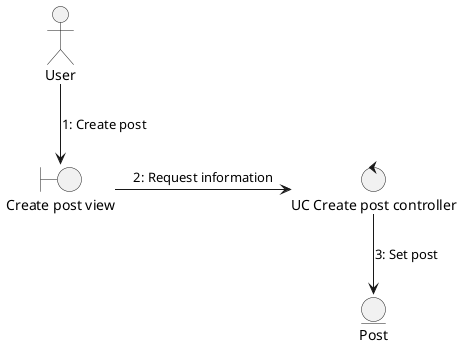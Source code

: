 @startuml crear evento
actor User
boundary "Create post view" as view
User-->view :1: Create post
control "UC Create post controller" as controller
view-r->controller :2: Request information
entity "Post" as entity
controller-->entity :3: Set post
@enduml